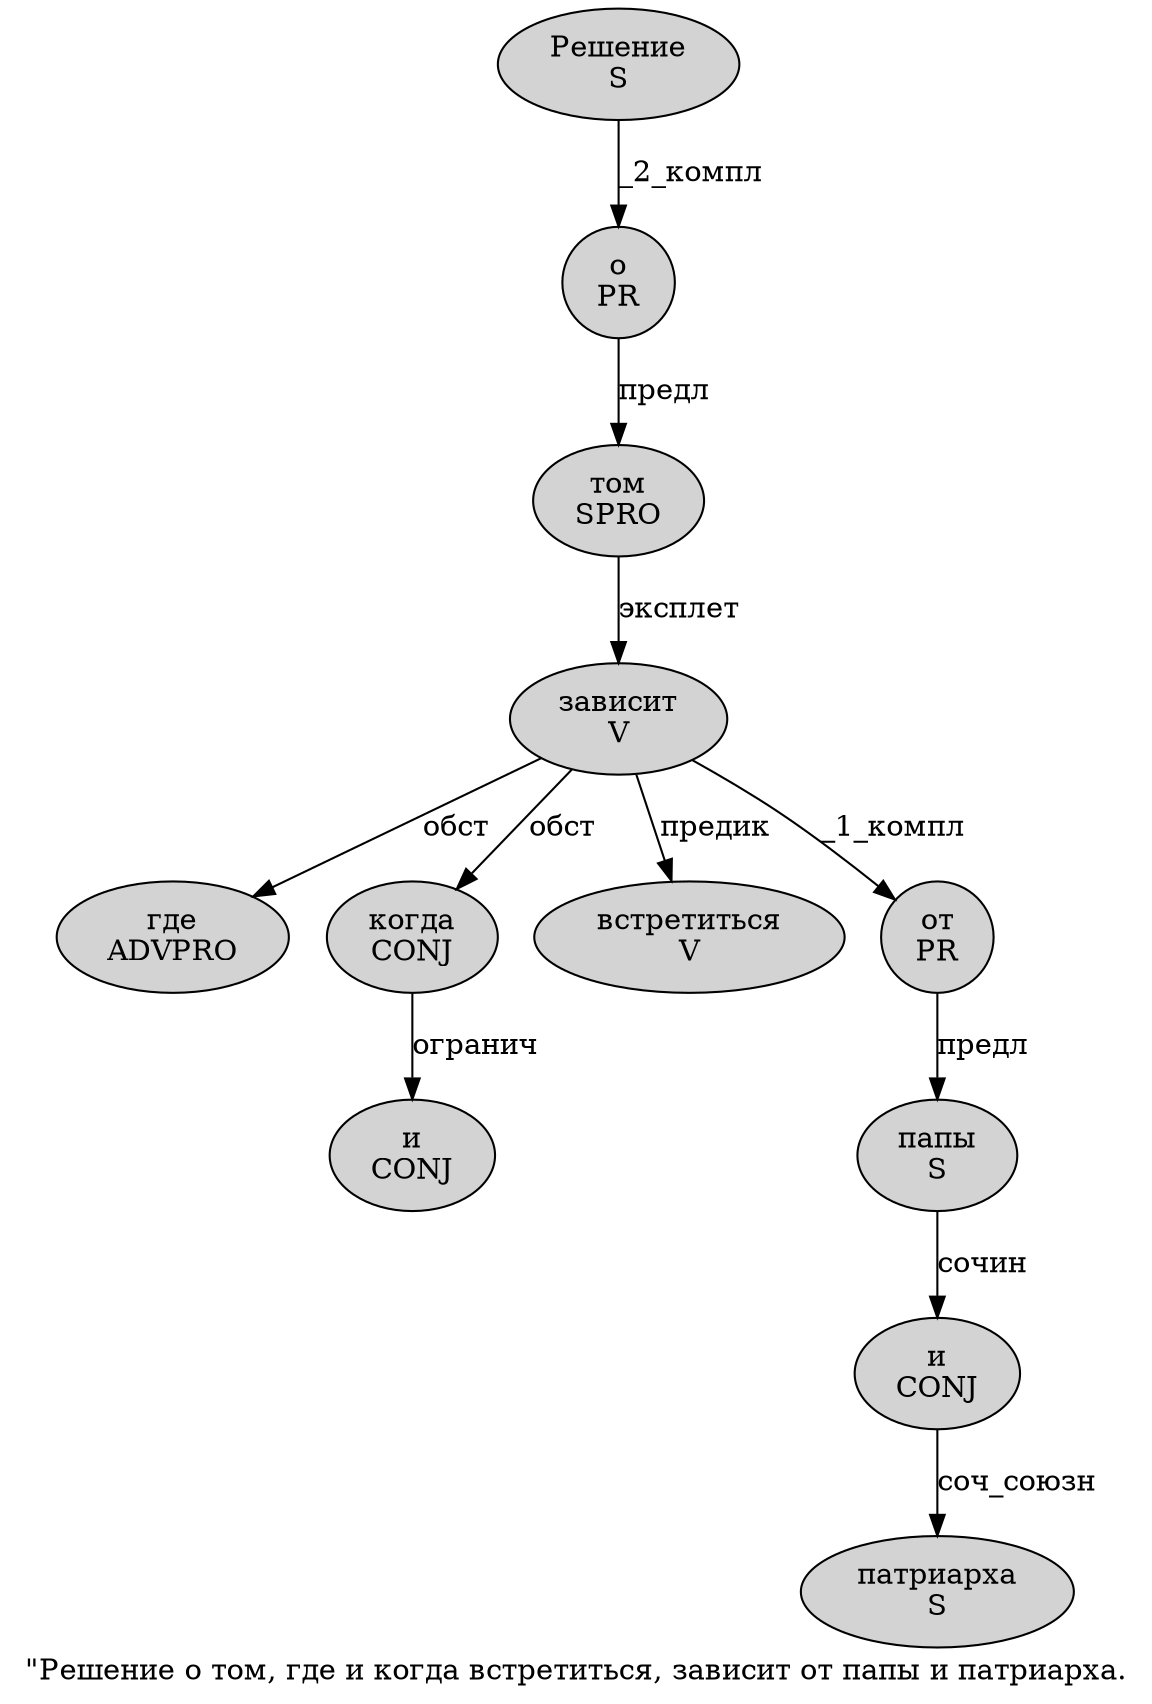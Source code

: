 digraph SENTENCE_210 {
	graph [label="\"Решение о том, где и когда встретиться, зависит от папы и патриарха."]
	node [style=filled]
		1 [label="Решение
S" color="" fillcolor=lightgray penwidth=1 shape=ellipse]
		2 [label="о
PR" color="" fillcolor=lightgray penwidth=1 shape=ellipse]
		3 [label="том
SPRO" color="" fillcolor=lightgray penwidth=1 shape=ellipse]
		5 [label="где
ADVPRO" color="" fillcolor=lightgray penwidth=1 shape=ellipse]
		6 [label="и
CONJ" color="" fillcolor=lightgray penwidth=1 shape=ellipse]
		7 [label="когда
CONJ" color="" fillcolor=lightgray penwidth=1 shape=ellipse]
		8 [label="встретиться
V" color="" fillcolor=lightgray penwidth=1 shape=ellipse]
		10 [label="зависит
V" color="" fillcolor=lightgray penwidth=1 shape=ellipse]
		11 [label="от
PR" color="" fillcolor=lightgray penwidth=1 shape=ellipse]
		12 [label="папы
S" color="" fillcolor=lightgray penwidth=1 shape=ellipse]
		13 [label="и
CONJ" color="" fillcolor=lightgray penwidth=1 shape=ellipse]
		14 [label="патриарха
S" color="" fillcolor=lightgray penwidth=1 shape=ellipse]
			2 -> 3 [label="предл"]
			12 -> 13 [label="сочин"]
			13 -> 14 [label="соч_союзн"]
			1 -> 2 [label="_2_компл"]
			10 -> 5 [label="обст"]
			10 -> 7 [label="обст"]
			10 -> 8 [label="предик"]
			10 -> 11 [label="_1_компл"]
			7 -> 6 [label="огранич"]
			11 -> 12 [label="предл"]
			3 -> 10 [label="эксплет"]
}